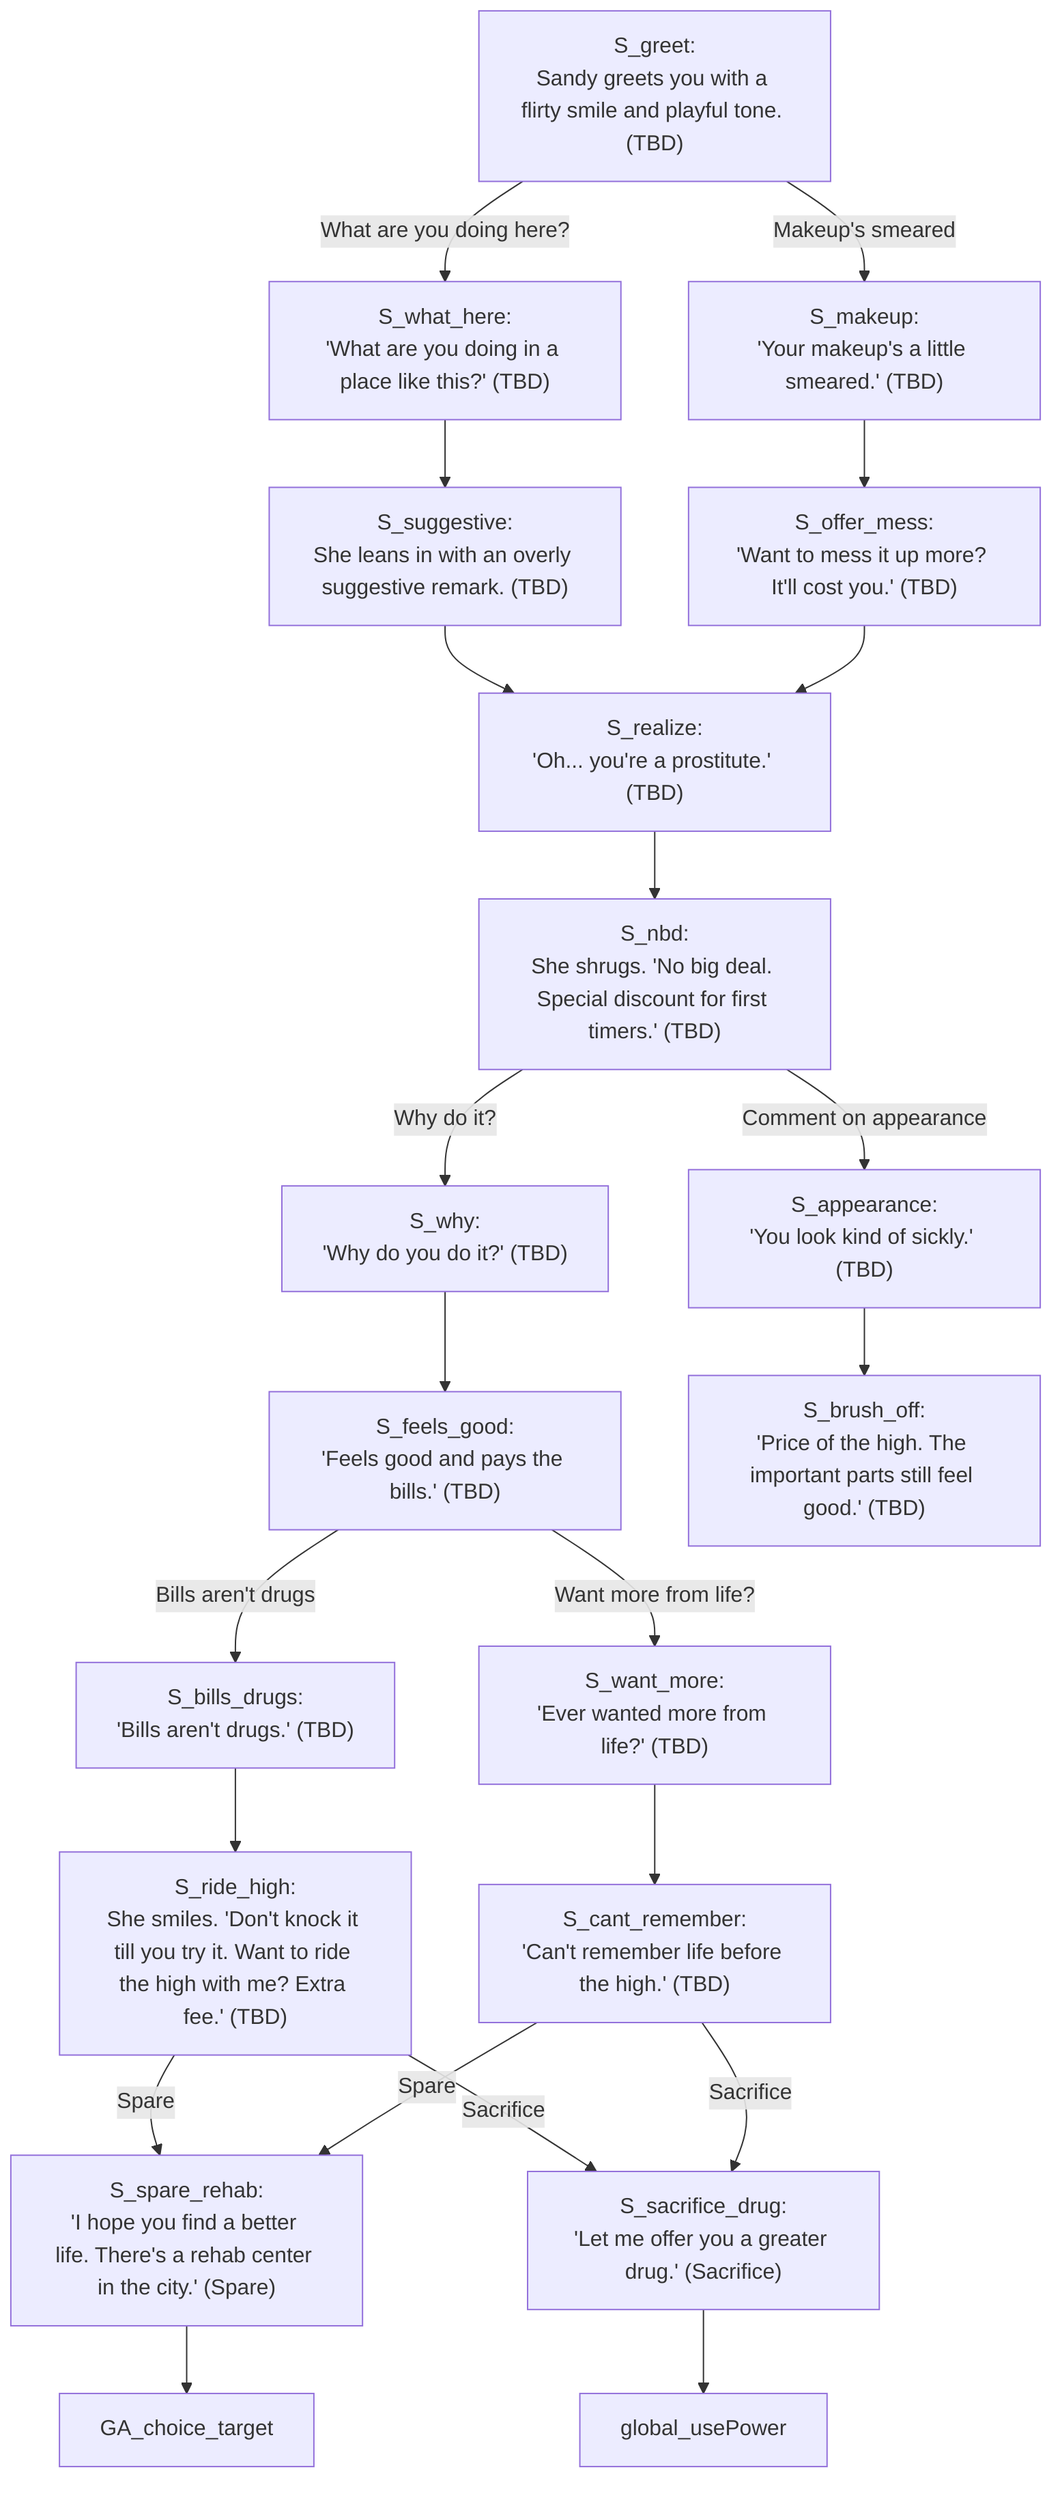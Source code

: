 flowchart TD
direction LR
S_greet["S_greet:<br/>Sandy greets you with a flirty smile and playful tone. (TBD)"] -->|What are you doing here?| S_what_here
S_greet -->|Makeup's smeared| S_makeup
S_what_here["S_what_here:<br/>'What are you doing in a place like this?' (TBD)"] --> S_suggestive
S_suggestive["S_suggestive:<br/>She leans in with an overly suggestive remark. (TBD)"] --> S_realize
S_makeup["S_makeup:<br/>'Your makeup's a little smeared.' (TBD)"] --> S_offer_mess
S_offer_mess["S_offer_mess:<br/>'Want to mess it up more? It'll cost you.' (TBD)"] --> S_realize
S_realize["S_realize:<br/>'Oh... you're a prostitute.' (TBD)"] --> S_nbd
S_nbd["S_nbd:<br/>She shrugs. 'No big deal. Special discount for first timers.' (TBD)"] -->|Why do it?| S_why
S_nbd -->|Comment on appearance| S_appearance
S_why["S_why:<br/>'Why do you do it?' (TBD)"] --> S_feels_good
S_feels_good["S_feels_good:<br/>'Feels good and pays the bills.' (TBD)"] -->|Bills aren't drugs| S_bills_drugs
S_feels_good -->|Want more from life?| S_want_more
S_bills_drugs["S_bills_drugs:<br/>'Bills aren't drugs.' (TBD)"] --> S_ride_high
S_ride_high["S_ride_high:<br/>She smiles. 'Don't knock it till you try it. Want to ride the high with me? Extra fee.' (TBD)"] -->|Spare| S_spare_rehab
S_ride_high -->|Sacrifice| S_sacrifice_drug
S_cant_remember["S_cant_remember:<br/>'Can't remember life before the high.' (TBD)"] -->|Spare| S_spare_rehab
S_cant_remember -->|Sacrifice| S_sacrifice_drug
S_spare_rehab["S_spare_rehab:<br/>'I hope you find a better life. There's a rehab center in the city.' (Spare)"] --> GA_choice_target
S_sacrifice_drug["S_sacrifice_drug:<br/>'Let me offer you a greater drug.' (Sacrifice)"] --> global_usePower
S_want_more["S_want_more:<br/>'Ever wanted more from life?' (TBD)"] --> S_cant_remember
S_appearance["S_appearance:<br/>'You look kind of sickly.' (TBD)"] --> S_brush_off
S_brush_off["S_brush_off:<br/>'Price of the high. The important parts still feel good.' (TBD)"]